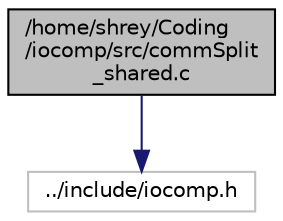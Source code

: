 digraph "/home/shrey/Coding/iocomp/src/commSplit_shared.c"
{
 // LATEX_PDF_SIZE
  edge [fontname="Helvetica",fontsize="10",labelfontname="Helvetica",labelfontsize="10"];
  node [fontname="Helvetica",fontsize="10",shape=record];
  Node1 [label="/home/shrey/Coding\l/iocomp/src/commSplit\l_shared.c",height=0.2,width=0.4,color="black", fillcolor="grey75", style="filled", fontcolor="black",tooltip="Implements splitting of MPI communicator into compute and I/O communicators for shared memory."];
  Node1 -> Node2 [color="midnightblue",fontsize="10",style="solid",fontname="Helvetica"];
  Node2 [label="../include/iocomp.h",height=0.2,width=0.4,color="grey75", fillcolor="white", style="filled",tooltip=" "];
}
